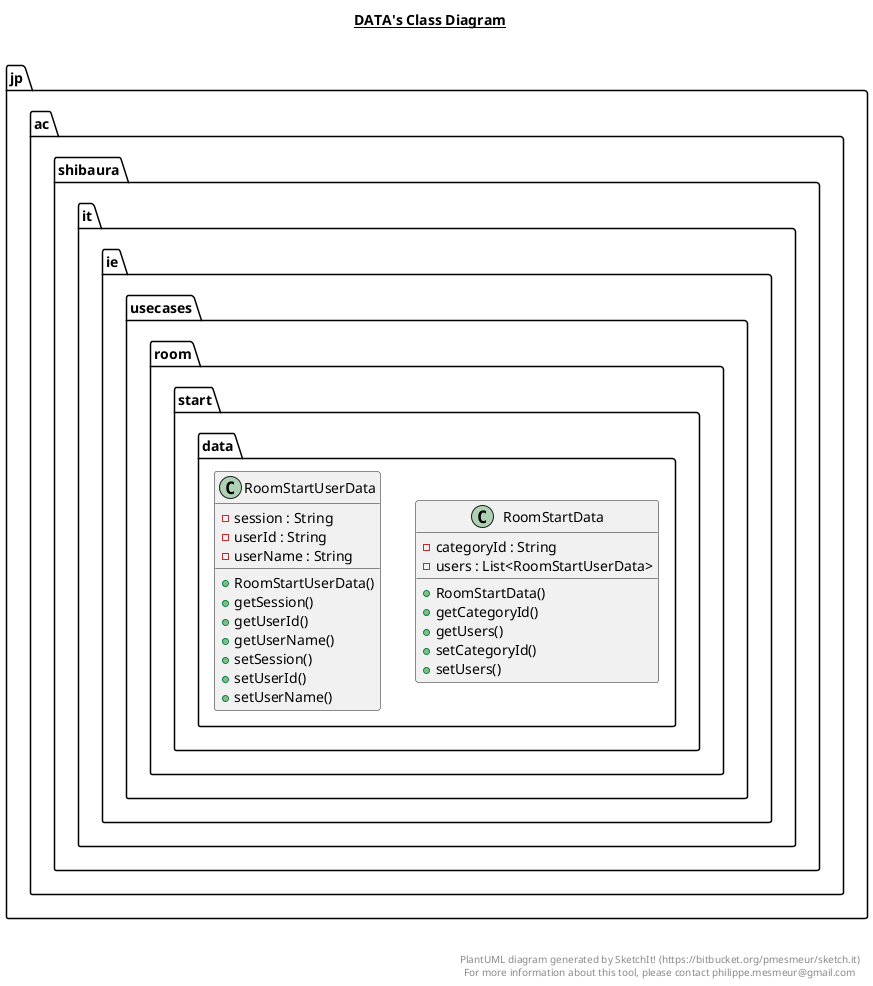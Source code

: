 @startuml

title __DATA's Class Diagram__\n

  namespace jp.ac.shibaura.it.ie {
    namespace usecases.room.start {
      namespace data {
        class jp.ac.shibaura.it.ie.usecases.room.start.data.RoomStartData {
            - categoryId : String
            - users : List<RoomStartUserData>
            + RoomStartData()
            + getCategoryId()
            + getUsers()
            + setCategoryId()
            + setUsers()
        }
      }
    }
  }
  

  namespace jp.ac.shibaura.it.ie {
    namespace usecases.room.start {
      namespace data {
        class jp.ac.shibaura.it.ie.usecases.room.start.data.RoomStartUserData {
            - session : String
            - userId : String
            - userName : String
            + RoomStartUserData()
            + getSession()
            + getUserId()
            + getUserName()
            + setSession()
            + setUserId()
            + setUserName()
        }
      }
    }
  }
  



right footer


PlantUML diagram generated by SketchIt! (https://bitbucket.org/pmesmeur/sketch.it)
For more information about this tool, please contact philippe.mesmeur@gmail.com
endfooter

@enduml
